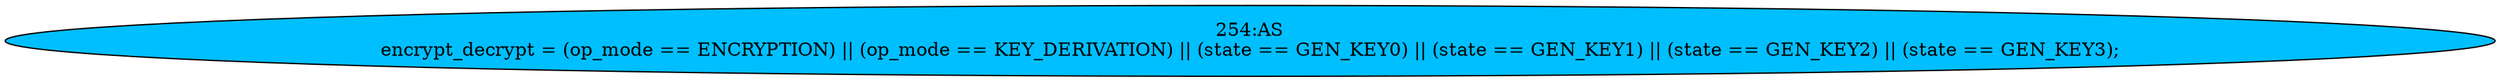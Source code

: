 strict digraph "" {
	node [label="\N"];
	"254:AS"	 [ast="<pyverilog.vparser.ast.Assign object at 0x7fd1e8de2ed0>",
		def_var="['encrypt_decrypt']",
		fillcolor=deepskyblue,
		label="254:AS
encrypt_decrypt = (op_mode == ENCRYPTION) || (op_mode == KEY_DERIVATION) || (state == GEN_KEY0) || (state == GEN_KEY1) || (\
state == GEN_KEY2) || (state == GEN_KEY3);",
		statements="[]",
		style=filled,
		typ=Assign,
		use_var="['op_mode', 'ENCRYPTION', 'op_mode', 'KEY_DERIVATION', 'state', 'GEN_KEY0', 'state', 'GEN_KEY1', 'state', 'GEN_KEY2', 'state', '\
GEN_KEY3']"];
}

